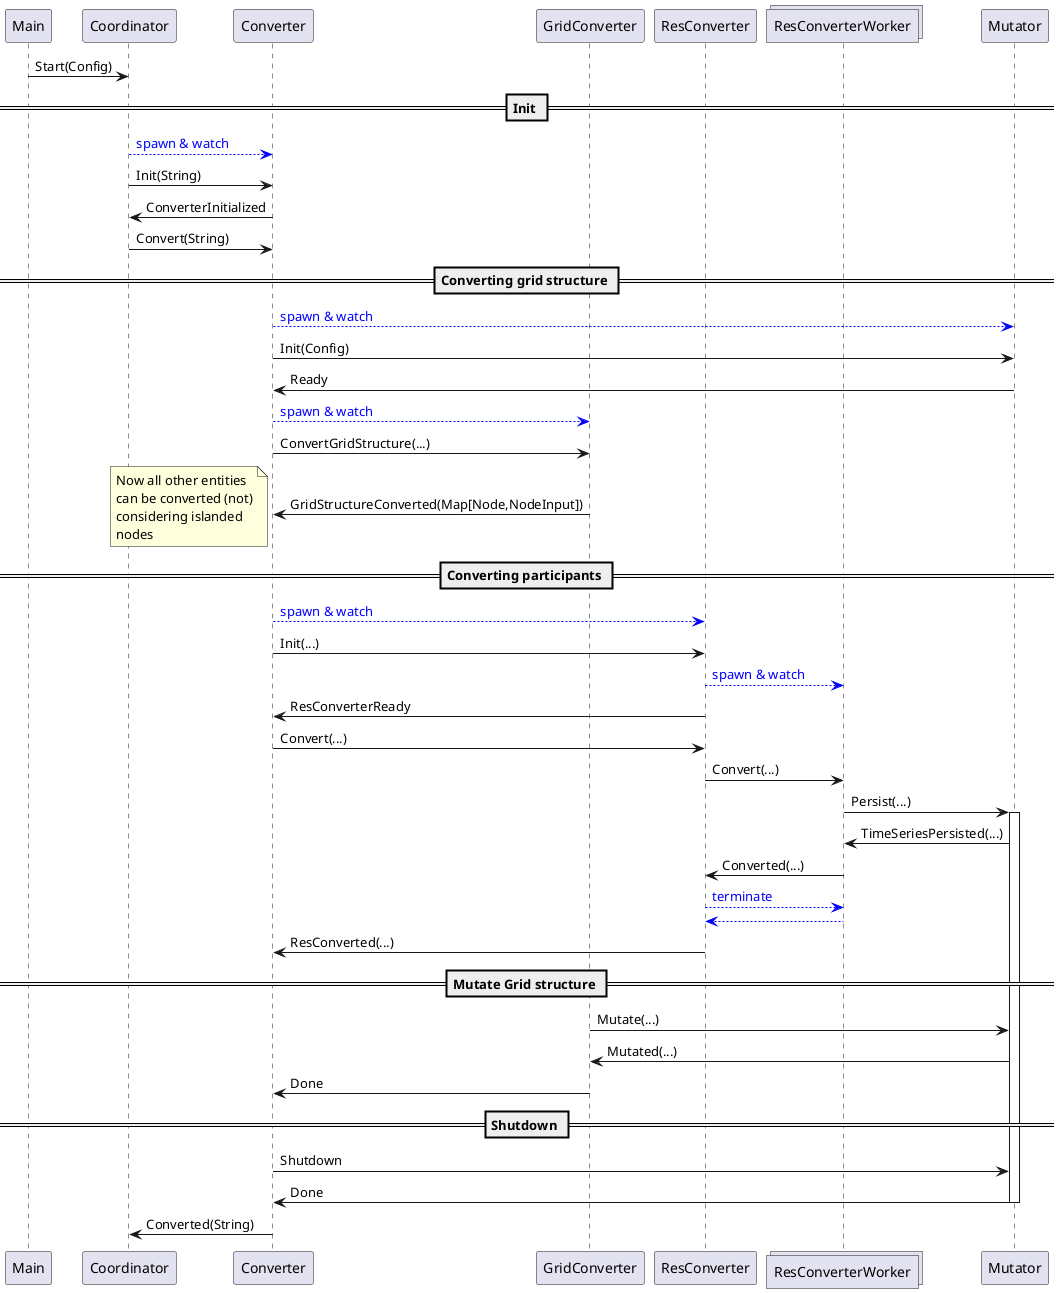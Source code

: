 @startuml

participant Main
participant Coordinator
participant Converter
participant GridConverter
participant ResConverter
collections ResConverterWorker
participant Mutator

Main -> Coordinator: Start(Config)
== Init ==
Coordinator --[#blue]> Converter: <font color=blue>spawn & watch</font>
Coordinator -> Converter: Init(String)
Coordinator <- Converter: ConverterInitialized
Coordinator -> Converter: Convert(String)

== Converting grid structure ==
Converter --[#blue]> Mutator: <font color=blue>spawn & watch</font>
Converter -> Mutator: Init(Config)
Converter <- Mutator: Ready
Converter --[#blue]> GridConverter: <font color=blue>spawn & watch</font>
Converter -> GridConverter: ConvertGridStructure(...)
Converter <- GridConverter: GridStructureConverted(Map[Node,NodeInput])
note left: Now all other entities\ncan be converted (not)\nconsidering islanded\nnodes

== Converting participants ==
Converter --[#blue]> ResConverter: <font color=blue>spawn & watch</font>
Converter -> ResConverter: Init(...)
ResConverter --[#blue]> ResConverterWorker:  <font color=blue>spawn & watch</font>
Converter <- ResConverter: ResConverterReady
Converter -> ResConverter: Convert(...)
ResConverter -> ResConverterWorker: Convert(...)
ResConverterWorker -> Mutator: Persist(...)
activate Mutator
ResConverterWorker <- Mutator: TimeSeriesPersisted(...)
ResConverter <- ResConverterWorker: Converted(...)
ResConverter --[#blue]> ResConverterWorker: <font color=blue>terminate</font>
ResConverter <--[#blue] ResConverterWorker
Converter <- ResConverter: ResConverted(...)

== Mutate Grid structure ==
GridConverter -> Mutator: Mutate(...)
GridConverter <- Mutator: Mutated(...)
Converter <- GridConverter: Done

== Shutdown ==
Converter -> Mutator: Shutdown
Converter <- Mutator: Done
deactivate Mutator

Coordinator <- Converter: Converted(String)
@enduml